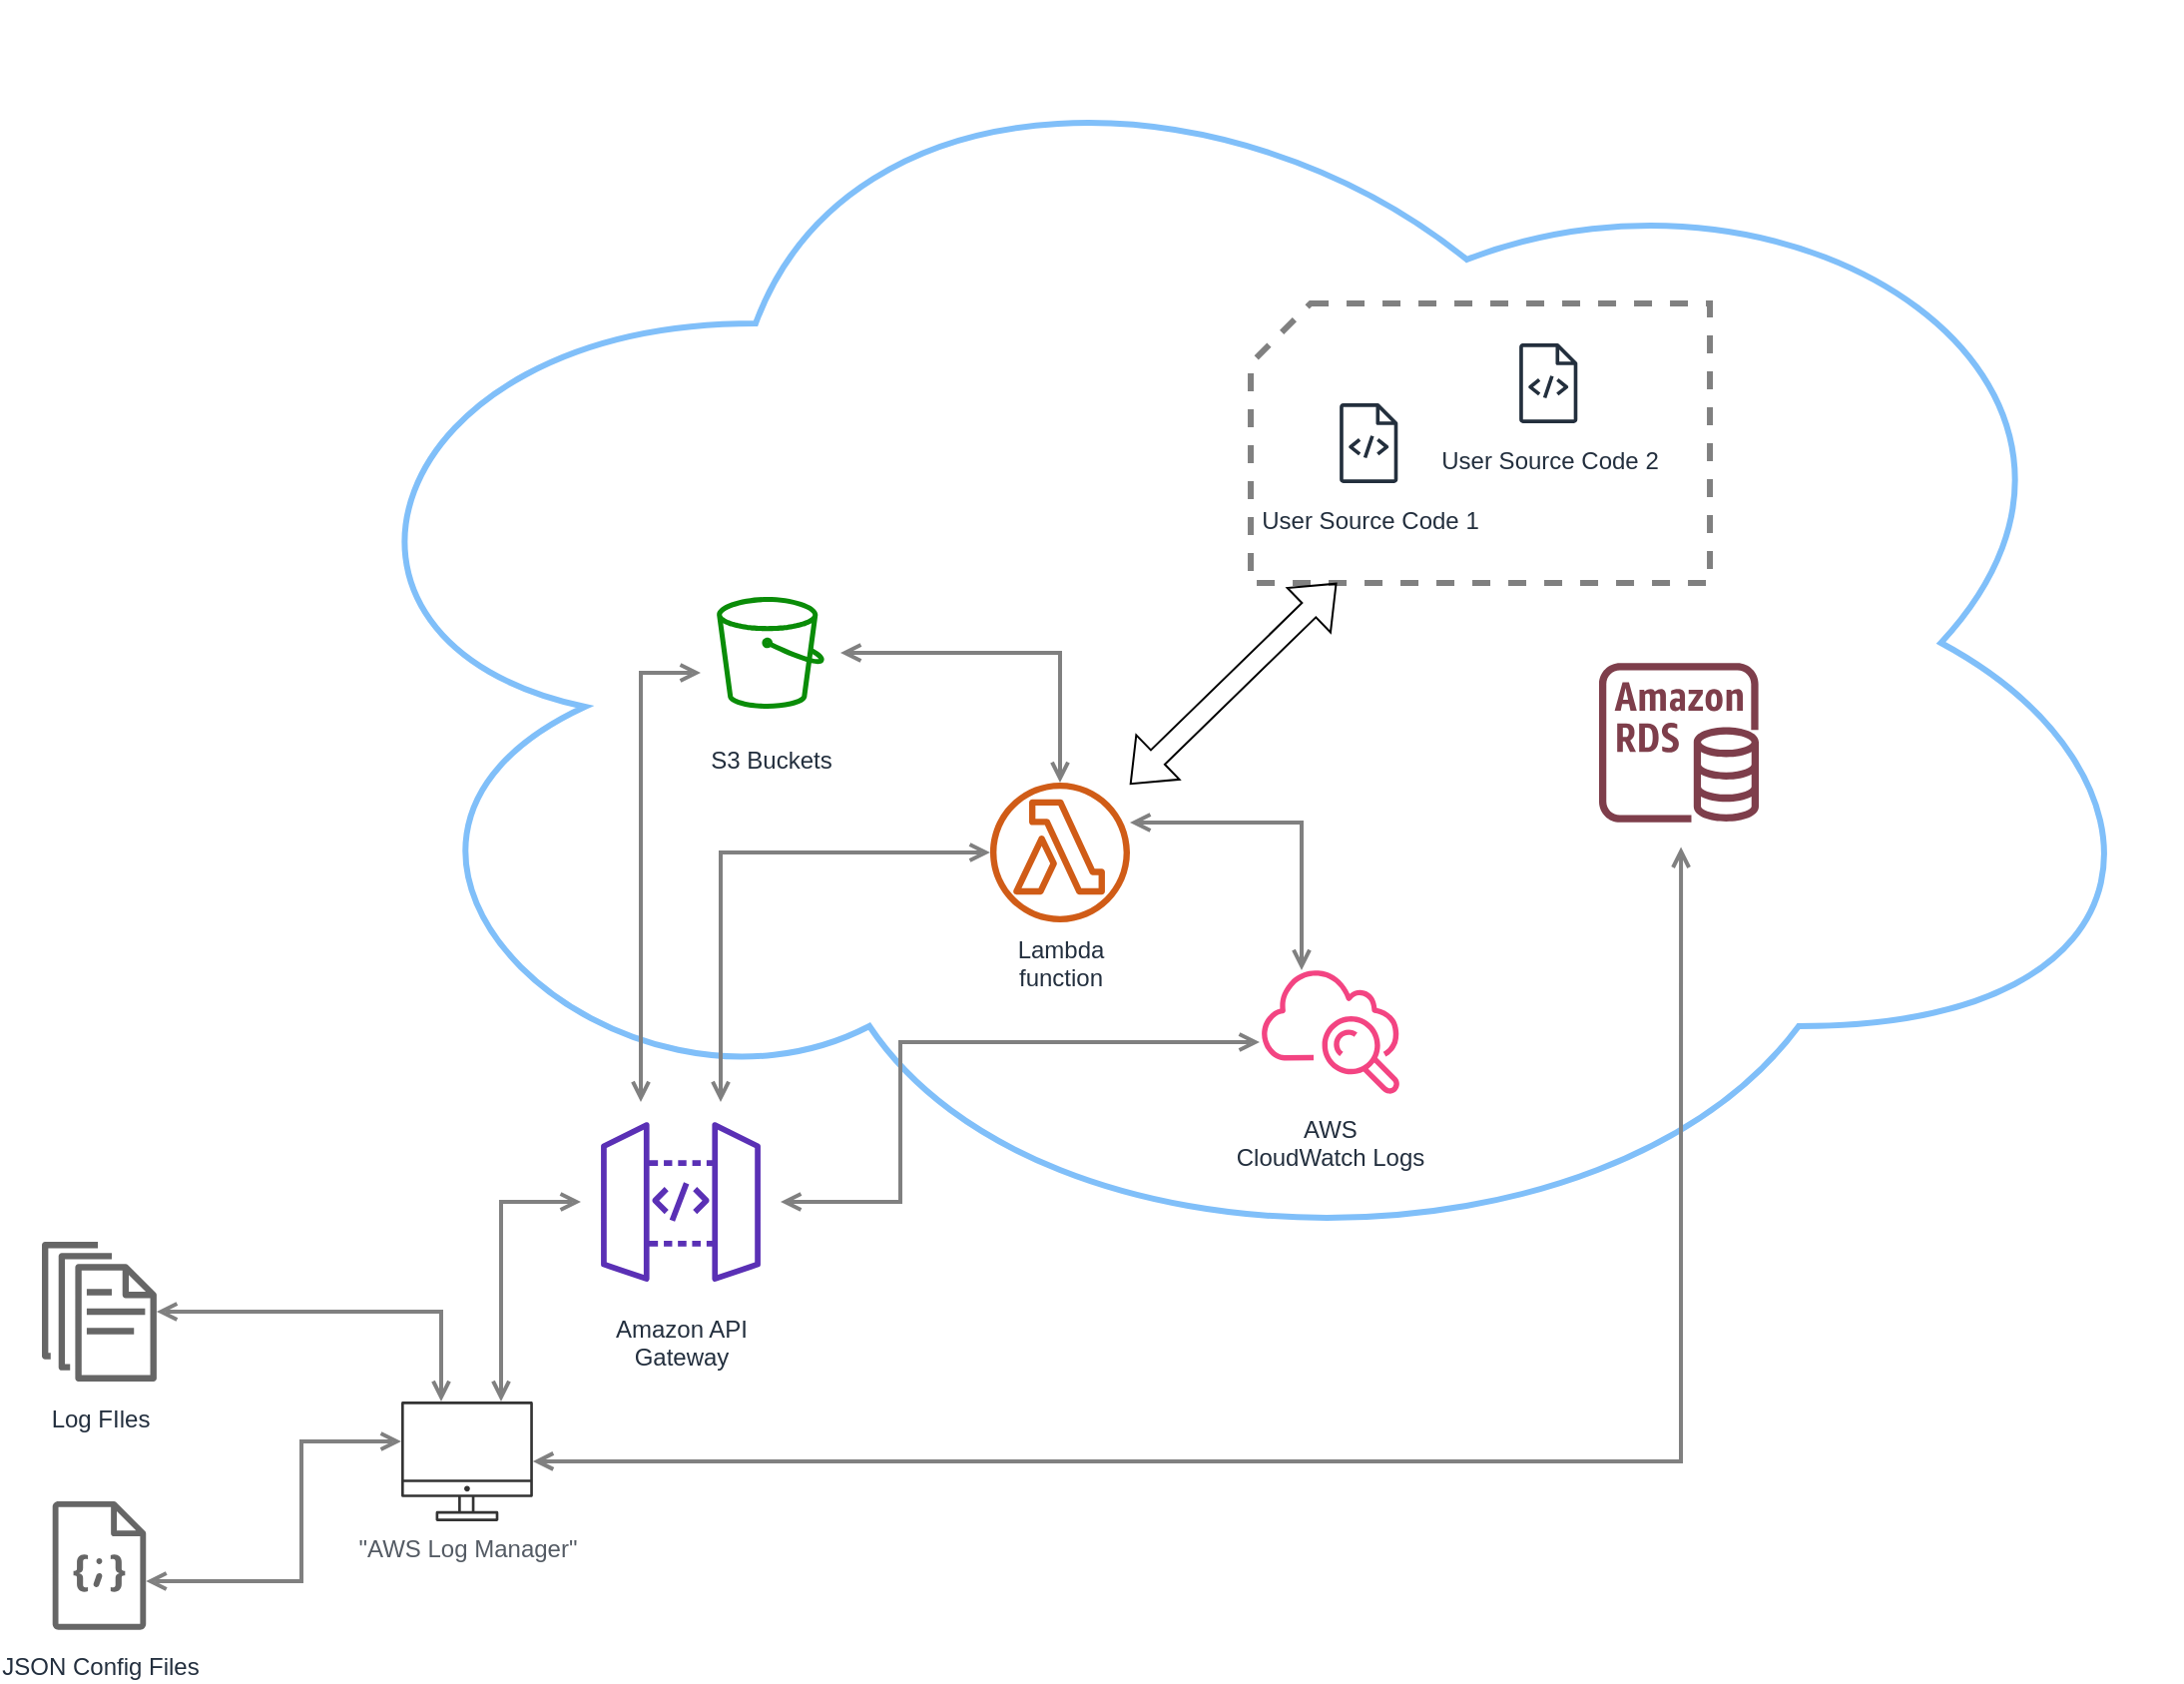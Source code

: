 <mxfile version="23.1.5" type="github">
  <diagram id="Ht1M8jgEwFfnCIfOTk4-" name="Page-1">
    <mxGraphModel dx="1576" dy="1683" grid="1" gridSize="10" guides="1" tooltips="1" connect="1" arrows="1" fold="1" page="1" pageScale="1" pageWidth="1169" pageHeight="827" background="none" math="0" shadow="0">
      <root>
        <mxCell id="0" />
        <mxCell id="1" parent="0" />
        <mxCell id="PHsKQi0KxNFlexCJIV6B-66" value="" style="ellipse;shape=cloud;whiteSpace=wrap;html=1;dashed=0;strokeColor=#80bff9;align=center;verticalAlign=top;spacingTop=5;fontFamily=Helvetica;fontSize=12;fontColor=#232F3E;fontStyle=0;labelBackgroundColor=#ffffff;fillColor=none;gradientColor=#4D72F3;gradientDirection=north;strokeWidth=3;movable=1;resizable=1;rotatable=1;deletable=1;editable=1;locked=0;connectable=1;" vertex="1" parent="1">
          <mxGeometry x="230" y="-110" width="950" height="640" as="geometry" />
        </mxCell>
        <mxCell id="PHsKQi0KxNFlexCJIV6B-62" value="" style="shape=card;whiteSpace=wrap;html=1;dashed=1;strokeColor=#808080;align=center;verticalAlign=top;spacingTop=5;fontFamily=Helvetica;fontSize=12;fontColor=#232F3E;fontStyle=0;labelBackgroundColor=#ffffff;fillColor=none;gradientColor=none;gradientDirection=north;strokeWidth=3;" vertex="1" parent="1">
          <mxGeometry x="715.52" y="40" width="230" height="140" as="geometry" />
        </mxCell>
        <mxCell id="UEzPUAAOIrF-is8g5C7q-128" style="edgeStyle=orthogonalEdgeStyle;rounded=0;orthogonalLoop=1;jettySize=auto;html=1;startArrow=open;startFill=0;endArrow=open;endFill=0;strokeWidth=2;strokeColor=#808080;" parent="1" source="UEzPUAAOIrF-is8g5C7q-109" target="UEzPUAAOIrF-is8g5C7q-114" edge="1">
          <mxGeometry relative="1" as="geometry">
            <Array as="points">
              <mxPoint x="340" y="490" />
            </Array>
          </mxGeometry>
        </mxCell>
        <mxCell id="UEzPUAAOIrF-is8g5C7q-129" style="edgeStyle=orthogonalEdgeStyle;rounded=0;orthogonalLoop=1;jettySize=auto;html=1;startArrow=open;startFill=0;endArrow=open;endFill=0;strokeWidth=2;strokeColor=#808080;" parent="1" source="UEzPUAAOIrF-is8g5C7q-114" target="UEzPUAAOIrF-is8g5C7q-115" edge="1">
          <mxGeometry relative="1" as="geometry">
            <Array as="points">
              <mxPoint x="450" y="315" />
            </Array>
            <mxPoint x="540" y="200" as="targetPoint" />
          </mxGeometry>
        </mxCell>
        <mxCell id="UEzPUAAOIrF-is8g5C7q-109" value="&quot;AWS Log Manager&quot;" style="outlineConnect=0;gradientColor=none;fontColor=#545B64;strokeColor=none;fillColor=#333333;dashed=0;verticalLabelPosition=bottom;verticalAlign=top;align=center;html=1;fontSize=12;fontStyle=0;aspect=fixed;shape=mxgraph.aws4.illustration_desktop;pointerEvents=1;labelBackgroundColor=#ffffff;" parent="1" vertex="1">
          <mxGeometry x="290" y="590" width="65.93" height="60" as="geometry" />
        </mxCell>
        <mxCell id="UEzPUAAOIrF-is8g5C7q-114" value="Amazon API&lt;br&gt;Gateway&lt;br&gt;" style="outlineConnect=0;fontColor=#232F3E;gradientColor=#945DF2;gradientDirection=north;fillColor=none;strokeColor=#5a30b5;dashed=0;verticalLabelPosition=bottom;verticalAlign=top;align=center;html=1;fontSize=12;fontStyle=0;aspect=fixed;shape=mxgraph.aws4.resourceIcon;resIcon=mxgraph.aws4.api_gateway;labelBackgroundColor=#ffffff;rotation=0;" parent="1" vertex="1">
          <mxGeometry x="380" y="440" width="100" height="100" as="geometry" />
        </mxCell>
        <mxCell id="UEzPUAAOIrF-is8g5C7q-115" value="Lambda&lt;br&gt;function" style="outlineConnect=0;fontColor=#232F3E;gradientColor=none;fillColor=#D05C17;strokeColor=none;dashed=0;verticalLabelPosition=bottom;verticalAlign=top;align=center;html=1;fontSize=12;fontStyle=0;aspect=fixed;pointerEvents=1;shape=mxgraph.aws4.lambda_function;labelBackgroundColor=#ffffff;" parent="1" vertex="1">
          <mxGeometry x="585" y="280" width="70" height="70" as="geometry" />
        </mxCell>
        <mxCell id="UEzPUAAOIrF-is8g5C7q-123" value="AWS&lt;br&gt;CloudWatch Logs" style="outlineConnect=0;fontColor=#232F3E;gradientColor=none;gradientDirection=north;fillColor=#F34482;strokeColor=none;dashed=0;verticalLabelPosition=bottom;verticalAlign=top;align=center;html=1;fontSize=12;fontStyle=0;aspect=fixed;shape=mxgraph.aws4.cloudwatch;labelBackgroundColor=#ffffff;" parent="1" vertex="1">
          <mxGeometry x="720" y="370" width="70" height="70" as="geometry" />
        </mxCell>
        <mxCell id="PHsKQi0KxNFlexCJIV6B-13" value="S3 Buckets" style="sketch=0;outlineConnect=0;fontColor=#232F3E;gradientColor=none;strokeColor=#0a8c08;fillColor=#ffffff;dashed=0;verticalLabelPosition=bottom;verticalAlign=top;align=center;html=1;fontSize=12;fontStyle=0;aspect=fixed;shape=mxgraph.aws4.resourceIcon;resIcon=mxgraph.aws4.bucket;spacingTop=5;fontFamily=Helvetica;labelBackgroundColor=#ffffff;" vertex="1" parent="1">
          <mxGeometry x="440" y="180" width="70" height="70" as="geometry" />
        </mxCell>
        <mxCell id="PHsKQi0KxNFlexCJIV6B-14" value="" style="sketch=0;outlineConnect=0;fontColor=#232F3E;gradientColor=none;fillColor=#7e3e4b;strokeColor=none;dashed=0;verticalLabelPosition=bottom;verticalAlign=top;align=center;html=1;fontSize=12;fontStyle=0;aspect=fixed;pointerEvents=1;shape=mxgraph.aws4.rds_instance;spacingTop=5;fontFamily=Helvetica;labelBackgroundColor=#ffffff;" vertex="1" parent="1">
          <mxGeometry x="890" y="220" width="80" height="80" as="geometry" />
        </mxCell>
        <mxCell id="PHsKQi0KxNFlexCJIV6B-45" style="edgeStyle=orthogonalEdgeStyle;rounded=0;orthogonalLoop=1;jettySize=auto;html=1;startArrow=open;startFill=0;endArrow=open;endFill=0;strokeWidth=2;strokeColor=#808080;" edge="1" parent="1" source="UEzPUAAOIrF-is8g5C7q-115" target="PHsKQi0KxNFlexCJIV6B-13">
          <mxGeometry relative="1" as="geometry">
            <Array as="points">
              <mxPoint x="620" y="215" />
            </Array>
            <mxPoint x="490.06" y="80" as="sourcePoint" />
            <mxPoint x="740" y="190" as="targetPoint" />
          </mxGeometry>
        </mxCell>
        <mxCell id="PHsKQi0KxNFlexCJIV6B-47" style="edgeStyle=orthogonalEdgeStyle;rounded=0;orthogonalLoop=1;jettySize=auto;html=1;startArrow=open;startFill=0;endArrow=open;endFill=0;strokeWidth=2;strokeColor=#808080;entryX=0.513;entryY=1.155;entryDx=0;entryDy=0;entryPerimeter=0;" edge="1" parent="1" source="UEzPUAAOIrF-is8g5C7q-109" target="PHsKQi0KxNFlexCJIV6B-14">
          <mxGeometry relative="1" as="geometry">
            <mxPoint x="590" y="500" as="sourcePoint" />
            <mxPoint x="989.5" y="557" as="targetPoint" />
          </mxGeometry>
        </mxCell>
        <mxCell id="PHsKQi0KxNFlexCJIV6B-48" style="edgeStyle=orthogonalEdgeStyle;rounded=0;orthogonalLoop=1;jettySize=auto;html=1;startArrow=open;startFill=0;endArrow=open;endFill=0;strokeWidth=2;strokeColor=#808080;" edge="1" parent="1" source="UEzPUAAOIrF-is8g5C7q-115" target="UEzPUAAOIrF-is8g5C7q-123">
          <mxGeometry relative="1" as="geometry">
            <Array as="points">
              <mxPoint x="741" y="300" />
            </Array>
            <mxPoint x="700" y="300" as="sourcePoint" />
            <mxPoint x="790" y="300" as="targetPoint" />
          </mxGeometry>
        </mxCell>
        <mxCell id="PHsKQi0KxNFlexCJIV6B-51" style="edgeStyle=orthogonalEdgeStyle;rounded=0;orthogonalLoop=1;jettySize=auto;html=1;startArrow=open;startFill=0;endArrow=open;endFill=0;strokeWidth=2;strokeColor=#808080;" edge="1" parent="1" source="UEzPUAAOIrF-is8g5C7q-114" target="UEzPUAAOIrF-is8g5C7q-123">
          <mxGeometry relative="1" as="geometry">
            <Array as="points">
              <mxPoint x="540" y="490" />
              <mxPoint x="540" y="410" />
            </Array>
            <mxPoint x="451" y="290" as="sourcePoint" />
            <mxPoint x="710" y="420" as="targetPoint" />
          </mxGeometry>
        </mxCell>
        <mxCell id="PHsKQi0KxNFlexCJIV6B-52" value="Log FIles" style="sketch=0;outlineConnect=0;fontColor=#232F3E;gradientColor=none;fillColor=#666666;strokeColor=none;dashed=0;verticalLabelPosition=bottom;verticalAlign=top;align=center;html=1;fontSize=12;fontStyle=0;aspect=fixed;pointerEvents=1;shape=mxgraph.aws4.documents;spacingTop=5;fontFamily=Helvetica;labelBackgroundColor=#ffffff;" vertex="1" parent="1">
          <mxGeometry x="110" y="510" width="57.45" height="70" as="geometry" />
        </mxCell>
        <mxCell id="PHsKQi0KxNFlexCJIV6B-54" style="edgeStyle=orthogonalEdgeStyle;rounded=0;orthogonalLoop=1;jettySize=auto;html=1;startArrow=open;startFill=0;endArrow=open;endFill=0;strokeWidth=2;strokeColor=#808080;" edge="1" parent="1" source="PHsKQi0KxNFlexCJIV6B-52" target="UEzPUAAOIrF-is8g5C7q-109">
          <mxGeometry relative="1" as="geometry">
            <Array as="points">
              <mxPoint x="310" y="545" />
            </Array>
            <mxPoint x="349.999" y="590" as="sourcePoint" />
            <mxPoint x="620.999" y="550" as="targetPoint" />
          </mxGeometry>
        </mxCell>
        <mxCell id="PHsKQi0KxNFlexCJIV6B-55" value="User Source Code 1" style="sketch=0;outlineConnect=0;fontColor=#232F3E;gradientColor=none;fillColor=#232F3D;strokeColor=none;dashed=0;verticalLabelPosition=bottom;verticalAlign=top;align=center;html=1;fontSize=12;fontStyle=0;aspect=fixed;pointerEvents=1;shape=mxgraph.aws4.source_code;spacingTop=5;fontFamily=Helvetica;labelBackgroundColor=#ffffff;" vertex="1" parent="1">
          <mxGeometry x="760" y="90" width="29.23" height="40" as="geometry" />
        </mxCell>
        <mxCell id="PHsKQi0KxNFlexCJIV6B-61" value="User Source Code 2" style="sketch=0;outlineConnect=0;fontColor=#232F3E;gradientColor=none;fillColor=#232F3D;strokeColor=none;dashed=0;verticalLabelPosition=bottom;verticalAlign=top;align=center;html=1;fontSize=12;fontStyle=0;aspect=fixed;pointerEvents=1;shape=mxgraph.aws4.source_code;spacingTop=5;fontFamily=Helvetica;labelBackgroundColor=#ffffff;" vertex="1" parent="1">
          <mxGeometry x="850" y="60" width="29.23" height="40" as="geometry" />
        </mxCell>
        <mxCell id="PHsKQi0KxNFlexCJIV6B-63" value="" style="shape=flexArrow;endArrow=classic;startArrow=classic;html=1;rounded=0;fontFamily=Helvetica;fontSize=12;fontColor=#232F3E;fontStyle=0;labelBackgroundColor=#ffffff;" edge="1" parent="1" source="UEzPUAAOIrF-is8g5C7q-115" target="PHsKQi0KxNFlexCJIV6B-62">
          <mxGeometry width="100" height="100" relative="1" as="geometry">
            <mxPoint x="420" y="260" as="sourcePoint" />
            <mxPoint x="520" y="160" as="targetPoint" />
          </mxGeometry>
        </mxCell>
        <mxCell id="PHsKQi0KxNFlexCJIV6B-65" style="edgeStyle=orthogonalEdgeStyle;rounded=0;orthogonalLoop=1;jettySize=auto;html=1;startArrow=open;startFill=0;endArrow=open;endFill=0;strokeWidth=2;strokeColor=#808080;" edge="1" parent="1" source="UEzPUAAOIrF-is8g5C7q-114" target="PHsKQi0KxNFlexCJIV6B-13">
          <mxGeometry relative="1" as="geometry">
            <Array as="points">
              <mxPoint x="410" y="225" />
            </Array>
            <mxPoint x="290" y="280" as="sourcePoint" />
            <mxPoint x="440" y="220" as="targetPoint" />
          </mxGeometry>
        </mxCell>
        <mxCell id="PHsKQi0KxNFlexCJIV6B-69" value="JSON Config Files" style="sketch=0;outlineConnect=0;fontColor=#232F3E;gradientColor=none;fillColor=#666666;strokeColor=none;dashed=0;verticalLabelPosition=bottom;verticalAlign=top;align=center;html=1;fontSize=12;fontStyle=0;aspect=fixed;pointerEvents=1;shape=mxgraph.aws4.json_script;spacingTop=5;fontFamily=Helvetica;labelBackgroundColor=#ffffff;" vertex="1" parent="1">
          <mxGeometry x="115.23" y="640" width="47" height="64.32" as="geometry" />
        </mxCell>
        <mxCell id="PHsKQi0KxNFlexCJIV6B-70" style="edgeStyle=orthogonalEdgeStyle;rounded=0;orthogonalLoop=1;jettySize=auto;html=1;startArrow=open;startFill=0;endArrow=open;endFill=0;strokeWidth=2;strokeColor=#808080;" edge="1" parent="1" source="PHsKQi0KxNFlexCJIV6B-69" target="UEzPUAAOIrF-is8g5C7q-109">
          <mxGeometry relative="1" as="geometry">
            <Array as="points">
              <mxPoint x="240" y="680" />
              <mxPoint x="240" y="610" />
            </Array>
            <mxPoint x="187" y="580" as="sourcePoint" />
            <mxPoint x="300" y="580" as="targetPoint" />
          </mxGeometry>
        </mxCell>
      </root>
    </mxGraphModel>
  </diagram>
</mxfile>
